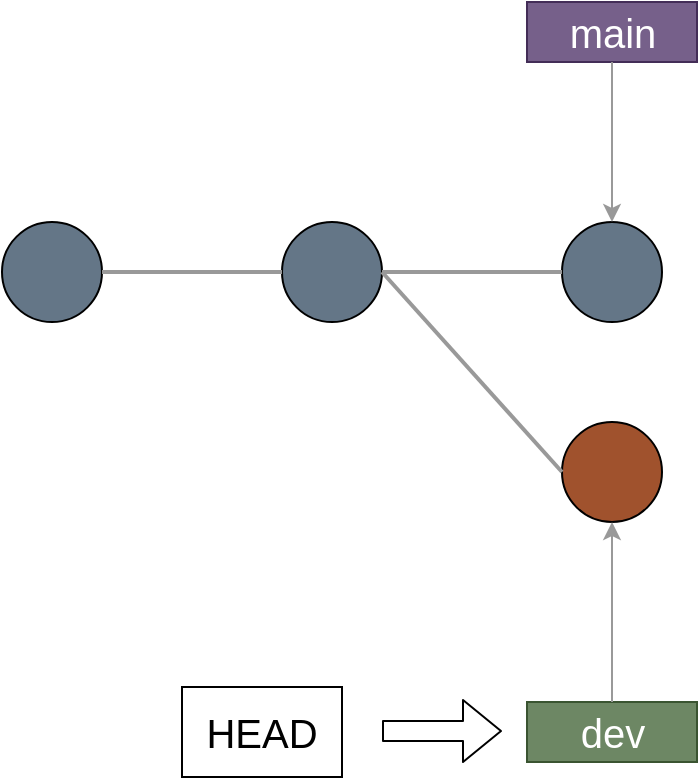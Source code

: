 <mxfile>
    <diagram id="2NeK02KSHm6UYks1_RoH" name="Page-1">
        <mxGraphModel dx="1315" dy="634" grid="1" gridSize="10" guides="1" tooltips="1" connect="1" arrows="1" fold="1" page="1" pageScale="1" pageWidth="850" pageHeight="1100" math="0" shadow="0">
            <root>
                <mxCell id="0"/>
                <mxCell id="1" parent="0"/>
                <mxCell id="2" value="" style="ellipse;whiteSpace=wrap;html=1;aspect=fixed;fillColor=#647687;fontColor=#ffffff;strokeColor=#000000;" parent="1" vertex="1">
                    <mxGeometry x="130" y="360" width="50" height="50" as="geometry"/>
                </mxCell>
                <mxCell id="3" value="" style="ellipse;whiteSpace=wrap;html=1;aspect=fixed;fillColor=#647687;fontColor=#ffffff;strokeColor=#000000;" parent="1" vertex="1">
                    <mxGeometry x="270" y="360" width="50" height="50" as="geometry"/>
                </mxCell>
                <mxCell id="4" value="" style="ellipse;whiteSpace=wrap;html=1;aspect=fixed;fillColor=#647687;fontColor=#ffffff;strokeColor=#000000;" parent="1" vertex="1">
                    <mxGeometry x="410" y="360" width="50" height="50" as="geometry"/>
                </mxCell>
                <mxCell id="5" value="" style="ellipse;whiteSpace=wrap;html=1;aspect=fixed;fontColor=#ffffff;strokeColor=#000000;fillColor=#A0522D;" parent="1" vertex="1">
                    <mxGeometry x="410" y="460" width="50" height="50" as="geometry"/>
                </mxCell>
                <mxCell id="6" value="" style="endArrow=none;html=1;exitX=1;exitY=0.5;exitDx=0;exitDy=0;entryX=0;entryY=0.5;entryDx=0;entryDy=0;strokeColor=#999999;strokeWidth=2;" parent="1" source="2" target="3" edge="1">
                    <mxGeometry width="50" height="50" relative="1" as="geometry">
                        <mxPoint x="310" y="490" as="sourcePoint"/>
                        <mxPoint x="260" y="385" as="targetPoint"/>
                    </mxGeometry>
                </mxCell>
                <mxCell id="7" value="" style="endArrow=none;html=1;entryX=0;entryY=0.5;entryDx=0;entryDy=0;exitX=1;exitY=0.5;exitDx=0;exitDy=0;strokeColor=#999999;strokeWidth=2;" parent="1" source="3" target="4" edge="1">
                    <mxGeometry width="50" height="50" relative="1" as="geometry">
                        <mxPoint x="230" y="490" as="sourcePoint"/>
                        <mxPoint x="280" y="440" as="targetPoint"/>
                    </mxGeometry>
                </mxCell>
                <mxCell id="8" value="" style="endArrow=none;html=1;exitX=1;exitY=0.5;exitDx=0;exitDy=0;strokeWidth=2;entryX=0;entryY=0.5;entryDx=0;entryDy=0;strokeColor=#999999;" parent="1" source="3" target="5" edge="1">
                    <mxGeometry width="50" height="50" relative="1" as="geometry">
                        <mxPoint x="310" y="440" as="sourcePoint"/>
                        <mxPoint x="410" y="480" as="targetPoint"/>
                    </mxGeometry>
                </mxCell>
                <mxCell id="23" value="main" style="rounded=1;whiteSpace=wrap;html=1;fillColor=#76608a;strokeColor=#432D57;fontColor=#ffffff;fontSize=20;arcSize=0;" vertex="1" parent="1">
                    <mxGeometry x="392.5" y="250" width="85" height="30" as="geometry"/>
                </mxCell>
                <mxCell id="24" value="" style="endArrow=classic;html=1;fontSize=20;exitX=0.5;exitY=1;exitDx=0;exitDy=0;entryX=0.5;entryY=0;entryDx=0;entryDy=0;strokeColor=#999999;" edge="1" parent="1" source="23" target="4">
                    <mxGeometry width="50" height="50" relative="1" as="geometry">
                        <mxPoint x="400" y="350" as="sourcePoint"/>
                        <mxPoint x="450" y="300" as="targetPoint"/>
                    </mxGeometry>
                </mxCell>
                <mxCell id="25" value="dev" style="rounded=1;whiteSpace=wrap;html=1;fillColor=#6d8764;strokeColor=#3A5431;fontColor=#ffffff;fontSize=20;arcSize=0;" vertex="1" parent="1">
                    <mxGeometry x="392.5" y="600" width="85" height="30" as="geometry"/>
                </mxCell>
                <mxCell id="26" value="" style="endArrow=classic;html=1;fontSize=20;exitX=0.5;exitY=0;exitDx=0;exitDy=0;entryX=0.5;entryY=1;entryDx=0;entryDy=0;strokeColor=#999999;" edge="1" parent="1" source="25" target="5">
                    <mxGeometry width="50" height="50" relative="1" as="geometry">
                        <mxPoint x="500" y="500" as="sourcePoint"/>
                        <mxPoint x="500" y="580" as="targetPoint"/>
                    </mxGeometry>
                </mxCell>
                <mxCell id="27" value="HEAD" style="rounded=0;whiteSpace=wrap;html=1;fontSize=20;" vertex="1" parent="1">
                    <mxGeometry x="220" y="592.5" width="80" height="45" as="geometry"/>
                </mxCell>
                <mxCell id="28" value="" style="shape=flexArrow;endArrow=classic;html=1;fontSize=20;" edge="1" parent="1">
                    <mxGeometry width="50" height="50" relative="1" as="geometry">
                        <mxPoint x="320" y="614.5" as="sourcePoint"/>
                        <mxPoint x="380" y="614.5" as="targetPoint"/>
                    </mxGeometry>
                </mxCell>
            </root>
        </mxGraphModel>
    </diagram>
</mxfile>